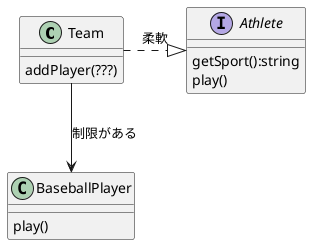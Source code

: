@startuml

Team .|> Athlete : "柔軟"
Team --> BaseballPlayer : "制限がある"

class Team {
addPlayer(???)
}

Interface Athlete {
getSport():string
play()
}

class BaseballPlayer {
play()
}

@enduml
